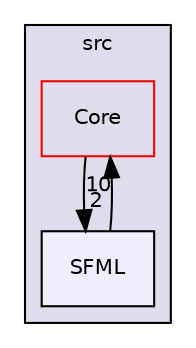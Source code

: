 digraph "src/SFML" {
  bgcolor=transparent;
  compound=true
  node [ fontsize="10", fontname="Helvetica"];
  edge [ labelfontsize="10", labelfontname="Helvetica"];
  subgraph clusterdir_68267d1309a1af8e8297ef4c3efbcdba {
    graph [ bgcolor="#ddddee", pencolor="black", label="src" fontname="Helvetica", fontsize="10", URL="dir_68267d1309a1af8e8297ef4c3efbcdba.html"]
  dir_a2f0e5642e47e7ed59fe0f0829eafb5f [shape=box label="Core" color="red" URL="dir_a2f0e5642e47e7ed59fe0f0829eafb5f.html"];
  dir_df763860f9a7635c92b0132615e20a87 [shape=box, label="SFML", style="filled", fillcolor="#eeeeff", pencolor="black", URL="dir_df763860f9a7635c92b0132615e20a87.html"];
  }
  dir_a2f0e5642e47e7ed59fe0f0829eafb5f->dir_df763860f9a7635c92b0132615e20a87 [headlabel="2", labeldistance=1.5 headhref="dir_000001_000007.html"];
  dir_df763860f9a7635c92b0132615e20a87->dir_a2f0e5642e47e7ed59fe0f0829eafb5f [headlabel="10", labeldistance=1.5 headhref="dir_000007_000001.html"];
}
